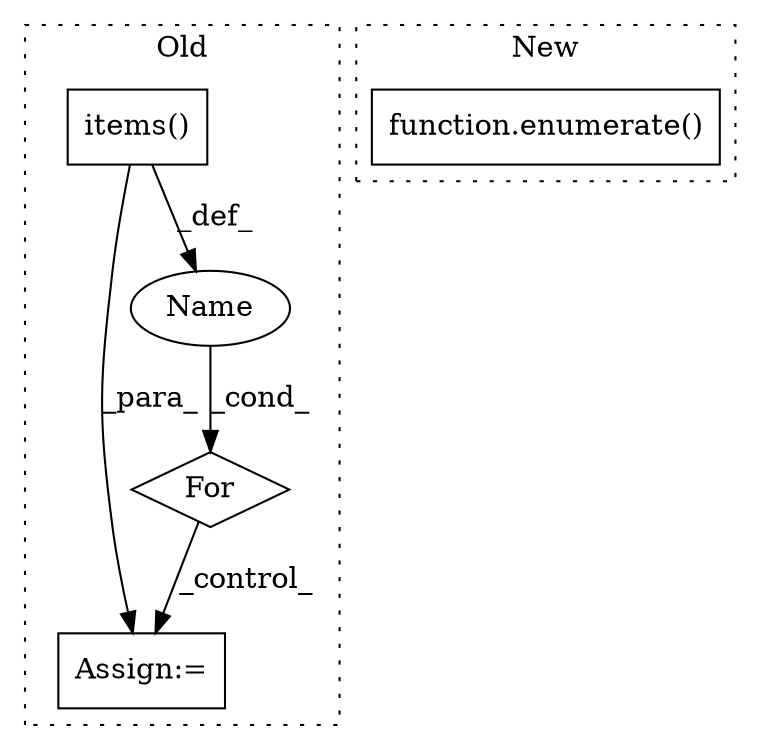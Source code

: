 digraph G {
subgraph cluster0 {
1 [label="items()" a="75" s="26451" l="33" shape="box"];
3 [label="For" a="107" s="26423,26484" l="4,14" shape="diamond"];
4 [label="Assign:=" a="68" s="26541" l="3" shape="box"];
5 [label="Name" a="87" s="26440" l="7" shape="ellipse"];
label = "Old";
style="dotted";
}
subgraph cluster1 {
2 [label="function.enumerate()" a="75" s="25291,25320" l="10,1" shape="box"];
label = "New";
style="dotted";
}
1 -> 5 [label="_def_"];
1 -> 4 [label="_para_"];
3 -> 4 [label="_control_"];
5 -> 3 [label="_cond_"];
}